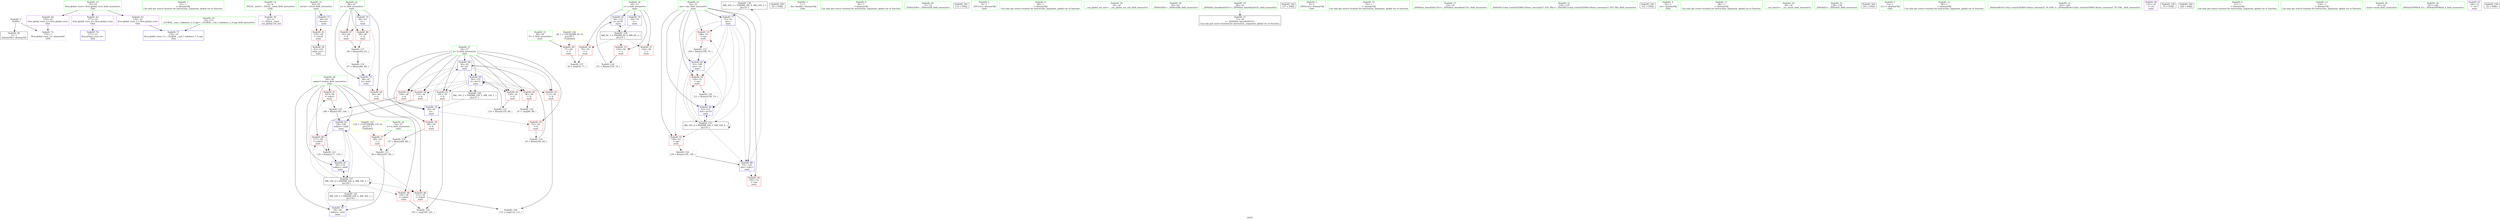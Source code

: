 digraph "SVFG" {
	label="SVFG";

	Node0x5637c1cef080 [shape=record,color=grey,label="{NodeID: 0\nNullPtr}"];
	Node0x5637c1cef080 -> Node0x5637c1d04ee0[style=solid];
	Node0x5637c1cef080 -> Node0x5637c1d07d90[style=solid];
	Node0x5637c1cef2e0 [shape=record,color=green,label="{NodeID: 7\n61\<--1\n\<--dummyObj\nCan only get source location for instruction, argument, global var or function.}"];
	Node0x5637c1d03bd0 [shape=record,color=green,label="{NodeID: 14\n4\<--6\n_ZStL8__ioinit\<--_ZStL8__ioinit_field_insensitive\nGlob }"];
	Node0x5637c1d03bd0 -> Node0x5637c1d051b0[style=solid];
	Node0x5637c1d04160 [shape=record,color=green,label="{NodeID: 21\n44\<--45\nretval\<--retval_field_insensitive\nmain\n}"];
	Node0x5637c1d04160 -> Node0x5637c1d05720[style=solid];
	Node0x5637c1d04160 -> Node0x5637c1d07e90[style=solid];
	Node0x5637c1d04710 [shape=record,color=green,label="{NodeID: 28\n58\<--59\nnokori\<--nokori_field_insensitive\nmain\n}"];
	Node0x5637c1d04710 -> Node0x5637c1d07850[style=solid];
	Node0x5637c1d04710 -> Node0x5637c1d07920[style=solid];
	Node0x5637c1d04710 -> Node0x5637c1d079f0[style=solid];
	Node0x5637c1d04710 -> Node0x5637c1d07ac0[style=solid];
	Node0x5637c1d04710 -> Node0x5637c1d08370[style=solid];
	Node0x5637c1d04710 -> Node0x5637c1d08510[style=solid];
	Node0x5637c1d04710 -> Node0x5637c1d086b0[style=solid];
	Node0x5637c1d0ab20 [shape=record,color=grey,label="{NodeID: 118\n67 = Binary(66, 68, )\n}"];
	Node0x5637c1d0ab20 -> Node0x5637c1d08030[style=solid];
	Node0x5637c1d04de0 [shape=record,color=green,label="{NodeID: 35\n16\<--173\n_GLOBAL__sub_I_tokoharu_2_0.cpp\<--_GLOBAL__sub_I_tokoharu_2_0.cpp_field_insensitive\n}"];
	Node0x5637c1d04de0 -> Node0x5637c1d07c90[style=solid];
	Node0x5637c1d0b5a0 [shape=record,color=grey,label="{NodeID: 125\n106 = Binary(105, 104, )\n}"];
	Node0x5637c1d0b5a0 -> Node0x5637c1d08510[style=solid];
	Node0x5637c1d05420 [shape=record,color=purple,label="{NodeID: 42\n177\<--14\nllvm.global_ctors_0\<--llvm.global_ctors\nGlob }"];
	Node0x5637c1d05420 -> Node0x5637c1d07b90[style=solid];
	Node0x5637c1d06a80 [shape=record,color=red,label="{NodeID: 49\n77\<--48\n\<--T\nmain\n}"];
	Node0x5637c1d06a80 -> Node0x5637c1d0b8a0[style=solid];
	Node0x5637c1d12670 [shape=record,color=black,label="{NodeID: 139\nMR_10V_2 = PHI(MR_10V_9, MR_10V_1, )\npts\{53 \}\n}"];
	Node0x5637c1d12670 -> Node0x5637c1d081d0[style=dashed];
	Node0x5637c1d07030 [shape=record,color=red,label="{NodeID: 56\n142\<--52\n\<--ans\nmain\n}"];
	Node0x5637c1d075e0 [shape=record,color=red,label="{NodeID: 63\n113\<--56\n\<--k\nmain\n}"];
	Node0x5637c1d075e0 -> Node0x5637c1d0ba20[style=solid];
	Node0x5637c1d07b90 [shape=record,color=blue,label="{NodeID: 70\n177\<--15\nllvm.global_ctors_0\<--\nGlob }"];
	Node0x5637c1d1ae60 [shape=record,color=black,label="{NodeID: 160\n81 = PHI()\n}"];
	Node0x5637c1d081d0 [shape=record,color=blue,label="{NodeID: 77\n52\<--61\nans\<--\nmain\n}"];
	Node0x5637c1d081d0 -> Node0x5637c1d06dc0[style=dashed];
	Node0x5637c1d081d0 -> Node0x5637c1d06e90[style=dashed];
	Node0x5637c1d081d0 -> Node0x5637c1d06f60[style=dashed];
	Node0x5637c1d081d0 -> Node0x5637c1d085e0[style=dashed];
	Node0x5637c1d081d0 -> Node0x5637c1d08780[style=dashed];
	Node0x5637c1d081d0 -> Node0x5637c1d08920[style=dashed];
	Node0x5637c1d081d0 -> Node0x5637c1d0fe70[style=dashed];
	Node0x5637c1d08780 [shape=record,color=blue,label="{NodeID: 84\n52\<--121\nans\<--inc10\nmain\n}"];
	Node0x5637c1d08780 -> Node0x5637c1d0fe70[style=dashed];
	Node0x5637c1cee190 [shape=record,color=green,label="{NodeID: 1\n7\<--1\n__dso_handle\<--dummyObj\nGlob }"];
	Node0x5637c1d03030 [shape=record,color=green,label="{NodeID: 8\n63\<--1\n\<--dummyObj\nCan only get source location for instruction, argument, global var or function.}"];
	Node0x5637c1d03c60 [shape=record,color=green,label="{NodeID: 15\n14\<--18\nllvm.global_ctors\<--llvm.global_ctors_field_insensitive\nGlob }"];
	Node0x5637c1d03c60 -> Node0x5637c1d05420[style=solid];
	Node0x5637c1d03c60 -> Node0x5637c1d05520[style=solid];
	Node0x5637c1d03c60 -> Node0x5637c1d05620[style=solid];
	Node0x5637c1d04230 [shape=record,color=green,label="{NodeID: 22\n46\<--47\nh\<--h_field_insensitive\nmain\n}"];
	Node0x5637c1d04230 -> Node0x5637c1d057f0[style=solid];
	Node0x5637c1d04230 -> Node0x5637c1d058c0[style=solid];
	Node0x5637c1d04230 -> Node0x5637c1d069b0[style=solid];
	Node0x5637c1d04230 -> Node0x5637c1d07f60[style=solid];
	Node0x5637c1d04230 -> Node0x5637c1d08030[style=solid];
	Node0x5637c1d047e0 [shape=record,color=green,label="{NodeID: 29\n71\<--72\n_ZNSirsERi\<--_ZNSirsERi_field_insensitive\n}"];
	Node0x5637c1d0aca0 [shape=record,color=grey,label="{NodeID: 119\n93 = Binary(92, 68, )\n}"];
	Node0x5637c1d0aca0 -> Node0x5637c1d08440[style=solid];
	Node0x5637c1d04ee0 [shape=record,color=black,label="{NodeID: 36\n2\<--3\ndummyVal\<--dummyVal\n}"];
	Node0x5637c1d0b720 [shape=record,color=grey,label="{NodeID: 126\n151 = Binary(150, 74, )\n}"];
	Node0x5637c1d0b720 -> Node0x5637c1d089f0[style=solid];
	Node0x5637c1d05520 [shape=record,color=purple,label="{NodeID: 43\n178\<--14\nllvm.global_ctors_1\<--llvm.global_ctors\nGlob }"];
	Node0x5637c1d05520 -> Node0x5637c1d07c90[style=solid];
	Node0x5637c1d06b50 [shape=record,color=red,label="{NodeID: 50\n76\<--50\n\<--z\nmain\n}"];
	Node0x5637c1d06b50 -> Node0x5637c1d0b8a0[style=solid];
	Node0x5637c1d12b70 [shape=record,color=black,label="{NodeID: 140\nMR_14V_2 = PHI(MR_14V_5, MR_14V_1, )\npts\{57 \}\n}"];
	Node0x5637c1d12b70 -> Node0x5637c1d082a0[style=dashed];
	Node0x5637c1d07100 [shape=record,color=red,label="{NodeID: 57\n89\<--54\n\<--n\nmain\n}"];
	Node0x5637c1d07100 -> Node0x5637c1d0a6e0[style=solid];
	Node0x5637c1d14410 [shape=record,color=yellow,style=double,label="{NodeID: 147\n12V_1 = ENCHI(MR_12V_0)\npts\{55 \}\nFun[main]}"];
	Node0x5637c1d14410 -> Node0x5637c1d07100[style=dashed];
	Node0x5637c1d076b0 [shape=record,color=red,label="{NodeID: 64\n116\<--56\n\<--k\nmain\n}"];
	Node0x5637c1d076b0 -> Node0x5637c1d0afa0[style=solid];
	Node0x5637c1d07c90 [shape=record,color=blue,label="{NodeID: 71\n178\<--16\nllvm.global_ctors_1\<--_GLOBAL__sub_I_tokoharu_2_0.cpp\nGlob }"];
	Node0x5637c1d1af60 [shape=record,color=black,label="{NodeID: 161\n133 = PHI()\n}"];
	Node0x5637c1d082a0 [shape=record,color=blue,label="{NodeID: 78\n56\<--84\nk\<--\nmain\n}"];
	Node0x5637c1d082a0 -> Node0x5637c1d071d0[style=dashed];
	Node0x5637c1d082a0 -> Node0x5637c1d072a0[style=dashed];
	Node0x5637c1d082a0 -> Node0x5637c1d08440[style=dashed];
	Node0x5637c1d08850 [shape=record,color=blue,label="{NodeID: 85\n56\<--125\nk\<--div12\nmain\n}"];
	Node0x5637c1d08850 -> Node0x5637c1d07370[style=dashed];
	Node0x5637c1d08850 -> Node0x5637c1d07440[style=dashed];
	Node0x5637c1d08850 -> Node0x5637c1d07510[style=dashed];
	Node0x5637c1d08850 -> Node0x5637c1d075e0[style=dashed];
	Node0x5637c1d08850 -> Node0x5637c1d076b0[style=dashed];
	Node0x5637c1d08850 -> Node0x5637c1d07780[style=dashed];
	Node0x5637c1d08850 -> Node0x5637c1d08850[style=dashed];
	Node0x5637c1d08850 -> Node0x5637c1d12b70[style=dashed];
	Node0x5637c1cef3d0 [shape=record,color=green,label="{NodeID: 2\n8\<--1\n_ZSt3cin\<--dummyObj\nGlob }"];
	Node0x5637c1d030c0 [shape=record,color=green,label="{NodeID: 9\n68\<--1\n\<--dummyObj\nCan only get source location for instruction, argument, global var or function.}"];
	Node0x5637c1d03cf0 [shape=record,color=green,label="{NodeID: 16\n19\<--20\n__cxx_global_var_init\<--__cxx_global_var_init_field_insensitive\n}"];
	Node0x5637c1d04300 [shape=record,color=green,label="{NodeID: 23\n48\<--49\nT\<--T_field_insensitive\nmain\n}"];
	Node0x5637c1d04300 -> Node0x5637c1d06a80[style=solid];
	Node0x5637c1d048e0 [shape=record,color=green,label="{NodeID: 30\n82\<--83\n_ZNSirsERx\<--_ZNSirsERx_field_insensitive\n}"];
	Node0x5637c1d0ae20 [shape=record,color=grey,label="{NodeID: 120\n121 = Binary(120, 74, )\n}"];
	Node0x5637c1d0ae20 -> Node0x5637c1d08780[style=solid];
	Node0x5637c1d04fe0 [shape=record,color=black,label="{NodeID: 37\n27\<--28\n\<--_ZNSt8ios_base4InitD1Ev\nCan only get source location for instruction, argument, global var or function.}"];
	Node0x5637c1d0b8a0 [shape=record,color=grey,label="{NodeID: 127\n78 = cmp(76, 77, )\n}"];
	Node0x5637c1d05620 [shape=record,color=purple,label="{NodeID: 44\n179\<--14\nllvm.global_ctors_2\<--llvm.global_ctors\nGlob }"];
	Node0x5637c1d05620 -> Node0x5637c1d07d90[style=solid];
	Node0x5637c1d06c20 [shape=record,color=red,label="{NodeID: 51\n136\<--50\n\<--z\nmain\n}"];
	Node0x5637c1d13070 [shape=record,color=black,label="{NodeID: 141\nMR_16V_2 = PHI(MR_16V_4, MR_16V_1, )\npts\{59 \}\n}"];
	Node0x5637c1d13070 -> Node0x5637c1d08370[style=dashed];
	Node0x5637c1d071d0 [shape=record,color=red,label="{NodeID: 58\n86\<--56\n\<--k\nmain\n}"];
	Node0x5637c1d071d0 -> Node0x5637c1d0a820[style=solid];
	Node0x5637c1d07780 [shape=record,color=red,label="{NodeID: 65\n124\<--56\n\<--k\nmain\n}"];
	Node0x5637c1d07780 -> Node0x5637c1d0b120[style=solid];
	Node0x5637c1d07d90 [shape=record,color=blue, style = dotted,label="{NodeID: 72\n179\<--3\nllvm.global_ctors_2\<--dummyVal\nGlob }"];
	Node0x5637c1d1b0c0 [shape=record,color=black,label="{NodeID: 162\n137 = PHI()\n}"];
	Node0x5637c1d08370 [shape=record,color=blue,label="{NodeID: 79\n58\<--90\nnokori\<--sub3\nmain\n}"];
	Node0x5637c1d08370 -> Node0x5637c1d11c70[style=dashed];
	Node0x5637c1d08920 [shape=record,color=blue,label="{NodeID: 86\n52\<--129\nans\<--sub13\nmain\n}"];
	Node0x5637c1d08920 -> Node0x5637c1d07030[style=dashed];
	Node0x5637c1d08920 -> Node0x5637c1d12670[style=dashed];
	Node0x5637c1cef4d0 [shape=record,color=green,label="{NodeID: 3\n9\<--1\n_ZSt4cout\<--dummyObj\nGlob }"];
	Node0x5637c1d03190 [shape=record,color=green,label="{NodeID: 10\n74\<--1\n\<--dummyObj\nCan only get source location for instruction, argument, global var or function.}"];
	Node0x5637c1d03dc0 [shape=record,color=green,label="{NodeID: 17\n23\<--24\n_ZNSt8ios_base4InitC1Ev\<--_ZNSt8ios_base4InitC1Ev_field_insensitive\n}"];
	Node0x5637c1d043d0 [shape=record,color=green,label="{NodeID: 24\n50\<--51\nz\<--z_field_insensitive\nmain\n}"];
	Node0x5637c1d043d0 -> Node0x5637c1d06b50[style=solid];
	Node0x5637c1d043d0 -> Node0x5637c1d06c20[style=solid];
	Node0x5637c1d043d0 -> Node0x5637c1d06cf0[style=solid];
	Node0x5637c1d043d0 -> Node0x5637c1d08100[style=solid];
	Node0x5637c1d043d0 -> Node0x5637c1d089f0[style=solid];
	Node0x5637c1d049e0 [shape=record,color=green,label="{NodeID: 31\n134\<--135\n_ZStlsISt11char_traitsIcEERSt13basic_ostreamIcT_ES5_PKc\<--_ZStlsISt11char_traitsIcEERSt13basic_ostreamIcT_ES5_PKc_field_insensitive\n}"];
	Node0x5637c1d0afa0 [shape=record,color=grey,label="{NodeID: 121\n118 = Binary(117, 116, )\n}"];
	Node0x5637c1d0afa0 -> Node0x5637c1d086b0[style=solid];
	Node0x5637c1d050e0 [shape=record,color=black,label="{NodeID: 38\n43\<--154\nmain_ret\<--\nmain\n}"];
	Node0x5637c1d0ba20 [shape=record,color=grey,label="{NodeID: 128\n114 = cmp(112, 113, )\n}"];
	Node0x5637c1d05720 [shape=record,color=red,label="{NodeID: 45\n154\<--44\n\<--retval\nmain\n}"];
	Node0x5637c1d05720 -> Node0x5637c1d050e0[style=solid];
	Node0x5637c1d06cf0 [shape=record,color=red,label="{NodeID: 52\n150\<--50\n\<--z\nmain\n}"];
	Node0x5637c1d06cf0 -> Node0x5637c1d0b720[style=solid];
	Node0x5637c1d072a0 [shape=record,color=red,label="{NodeID: 59\n92\<--56\n\<--k\nmain\n}"];
	Node0x5637c1d072a0 -> Node0x5637c1d0aca0[style=solid];
	Node0x5637c1d07850 [shape=record,color=red,label="{NodeID: 66\n100\<--58\n\<--nokori\nmain\n}"];
	Node0x5637c1d07850 -> Node0x5637c1d0bd20[style=solid];
	Node0x5637c1d07e90 [shape=record,color=blue,label="{NodeID: 73\n44\<--61\nretval\<--\nmain\n}"];
	Node0x5637c1d07e90 -> Node0x5637c1d05720[style=dashed];
	Node0x5637c1d1b1c0 [shape=record,color=black,label="{NodeID: 163\n141 = PHI()\n}"];
	Node0x5637c1d08440 [shape=record,color=blue,label="{NodeID: 80\n56\<--93\nk\<--div\nmain\n}"];
	Node0x5637c1d08440 -> Node0x5637c1d07370[style=dashed];
	Node0x5637c1d08440 -> Node0x5637c1d07440[style=dashed];
	Node0x5637c1d08440 -> Node0x5637c1d07510[style=dashed];
	Node0x5637c1d08440 -> Node0x5637c1d075e0[style=dashed];
	Node0x5637c1d08440 -> Node0x5637c1d076b0[style=dashed];
	Node0x5637c1d08440 -> Node0x5637c1d07780[style=dashed];
	Node0x5637c1d08440 -> Node0x5637c1d08850[style=dashed];
	Node0x5637c1d08440 -> Node0x5637c1d12b70[style=dashed];
	Node0x5637c1d089f0 [shape=record,color=blue,label="{NodeID: 87\n50\<--151\nz\<--inc19\nmain\n}"];
	Node0x5637c1d089f0 -> Node0x5637c1d12170[style=dashed];
	Node0x5637c1cef760 [shape=record,color=green,label="{NodeID: 4\n10\<--1\n.str\<--dummyObj\nGlob }"];
	Node0x5637c1d03a20 [shape=record,color=green,label="{NodeID: 11\n88\<--1\n\<--dummyObj\nCan only get source location for instruction, argument, global var or function.}"];
	Node0x5637c1d03e90 [shape=record,color=green,label="{NodeID: 18\n29\<--30\n__cxa_atexit\<--__cxa_atexit_field_insensitive\n}"];
	Node0x5637c1d044a0 [shape=record,color=green,label="{NodeID: 25\n52\<--53\nans\<--ans_field_insensitive\nmain\n}"];
	Node0x5637c1d044a0 -> Node0x5637c1d06dc0[style=solid];
	Node0x5637c1d044a0 -> Node0x5637c1d06e90[style=solid];
	Node0x5637c1d044a0 -> Node0x5637c1d06f60[style=solid];
	Node0x5637c1d044a0 -> Node0x5637c1d07030[style=solid];
	Node0x5637c1d044a0 -> Node0x5637c1d081d0[style=solid];
	Node0x5637c1d044a0 -> Node0x5637c1d085e0[style=solid];
	Node0x5637c1d044a0 -> Node0x5637c1d08780[style=solid];
	Node0x5637c1d044a0 -> Node0x5637c1d08920[style=solid];
	Node0x5637c1d0a6e0 [shape=record,color=grey,label="{NodeID: 115\n90 = Binary(87, 89, )\n}"];
	Node0x5637c1d0a6e0 -> Node0x5637c1d08370[style=solid];
	Node0x5637c1d04ae0 [shape=record,color=green,label="{NodeID: 32\n138\<--139\n_ZNSolsEi\<--_ZNSolsEi_field_insensitive\n}"];
	Node0x5637c1d0b120 [shape=record,color=grey,label="{NodeID: 122\n125 = Binary(124, 88, )\n}"];
	Node0x5637c1d0b120 -> Node0x5637c1d08850[style=solid];
	Node0x5637c1d051b0 [shape=record,color=purple,label="{NodeID: 39\n25\<--4\n\<--_ZStL8__ioinit\n__cxx_global_var_init\n}"];
	Node0x5637c1d0bba0 [shape=record,color=grey,label="{NodeID: 129\n97 = cmp(96, 98, )\n}"];
	Node0x5637c1d057f0 [shape=record,color=red,label="{NodeID: 46\n64\<--46\n\<--h\nmain\n}"];
	Node0x5637c1d057f0 -> Node0x5637c1d0a9a0[style=solid];
	Node0x5637c1d06dc0 [shape=record,color=red,label="{NodeID: 53\n108\<--52\n\<--ans\nmain\n}"];
	Node0x5637c1d06dc0 -> Node0x5637c1d0b2a0[style=solid];
	Node0x5637c1d07370 [shape=record,color=red,label="{NodeID: 60\n96\<--56\n\<--k\nmain\n}"];
	Node0x5637c1d07370 -> Node0x5637c1d0bba0[style=solid];
	Node0x5637c1d07920 [shape=record,color=red,label="{NodeID: 67\n105\<--58\n\<--nokori\nmain\n}"];
	Node0x5637c1d07920 -> Node0x5637c1d0b5a0[style=solid];
	Node0x5637c1d07f60 [shape=record,color=blue,label="{NodeID: 74\n46\<--63\nh\<--\nmain\n}"];
	Node0x5637c1d07f60 -> Node0x5637c1d057f0[style=dashed];
	Node0x5637c1d07f60 -> Node0x5637c1d058c0[style=dashed];
	Node0x5637c1d07f60 -> Node0x5637c1d08030[style=dashed];
	Node0x5637c1d1bcb0 [shape=record,color=black,label="{NodeID: 164\n143 = PHI()\n}"];
	Node0x5637c1d08510 [shape=record,color=blue,label="{NodeID: 81\n58\<--106\nnokori\<--sub6\nmain\n}"];
	Node0x5637c1d08510 -> Node0x5637c1d079f0[style=dashed];
	Node0x5637c1d08510 -> Node0x5637c1d07ac0[style=dashed];
	Node0x5637c1d08510 -> Node0x5637c1d086b0[style=dashed];
	Node0x5637c1d08510 -> Node0x5637c1d11c70[style=dashed];
	Node0x5637c1cefa60 [shape=record,color=green,label="{NodeID: 5\n12\<--1\n.str.1\<--dummyObj\nGlob }"];
	Node0x5637c1d03ab0 [shape=record,color=green,label="{NodeID: 12\n98\<--1\n\<--dummyObj\nCan only get source location for instruction, argument, global var or function.}"];
	Node0x5637c1d03f60 [shape=record,color=green,label="{NodeID: 19\n28\<--34\n_ZNSt8ios_base4InitD1Ev\<--_ZNSt8ios_base4InitD1Ev_field_insensitive\n}"];
	Node0x5637c1d03f60 -> Node0x5637c1d04fe0[style=solid];
	Node0x5637c1d04570 [shape=record,color=green,label="{NodeID: 26\n54\<--55\nn\<--n_field_insensitive\nmain\n}"];
	Node0x5637c1d04570 -> Node0x5637c1d07100[style=solid];
	Node0x5637c1d0a820 [shape=record,color=grey,label="{NodeID: 116\n87 = Binary(86, 88, )\n}"];
	Node0x5637c1d0a820 -> Node0x5637c1d0a6e0[style=solid];
	Node0x5637c1d04be0 [shape=record,color=green,label="{NodeID: 33\n145\<--146\n_ZSt4endlIcSt11char_traitsIcEERSt13basic_ostreamIT_T0_ES6_\<--_ZSt4endlIcSt11char_traitsIcEERSt13basic_ostreamIT_T0_ES6__field_insensitive\n}"];
	Node0x5637c1d0b2a0 [shape=record,color=grey,label="{NodeID: 123\n109 = Binary(108, 74, )\n}"];
	Node0x5637c1d0b2a0 -> Node0x5637c1d085e0[style=solid];
	Node0x5637c1d05280 [shape=record,color=purple,label="{NodeID: 40\n132\<--10\n\<--.str\nmain\n}"];
	Node0x5637c1d0bd20 [shape=record,color=grey,label="{NodeID: 130\n102 = cmp(100, 101, )\n}"];
	Node0x5637c1d058c0 [shape=record,color=red,label="{NodeID: 47\n65\<--46\n\<--h\nmain\n}"];
	Node0x5637c1d058c0 -> Node0x5637c1d0a9a0[style=solid];
	Node0x5637c1d11c70 [shape=record,color=black,label="{NodeID: 137\nMR_16V_4 = PHI(MR_16V_8, MR_16V_3, )\npts\{59 \}\n}"];
	Node0x5637c1d11c70 -> Node0x5637c1d07850[style=dashed];
	Node0x5637c1d11c70 -> Node0x5637c1d07920[style=dashed];
	Node0x5637c1d11c70 -> Node0x5637c1d079f0[style=dashed];
	Node0x5637c1d11c70 -> Node0x5637c1d07ac0[style=dashed];
	Node0x5637c1d11c70 -> Node0x5637c1d08510[style=dashed];
	Node0x5637c1d11c70 -> Node0x5637c1d086b0[style=dashed];
	Node0x5637c1d11c70 -> Node0x5637c1d11c70[style=dashed];
	Node0x5637c1d11c70 -> Node0x5637c1d13070[style=dashed];
	Node0x5637c1d06e90 [shape=record,color=red,label="{NodeID: 54\n120\<--52\n\<--ans\nmain\n}"];
	Node0x5637c1d06e90 -> Node0x5637c1d0ae20[style=solid];
	Node0x5637c1d14170 [shape=record,color=yellow,style=double,label="{NodeID: 144\n6V_1 = ENCHI(MR_6V_0)\npts\{49 \}\nFun[main]}"];
	Node0x5637c1d14170 -> Node0x5637c1d06a80[style=dashed];
	Node0x5637c1d07440 [shape=record,color=red,label="{NodeID: 61\n101\<--56\n\<--k\nmain\n}"];
	Node0x5637c1d07440 -> Node0x5637c1d0bd20[style=solid];
	Node0x5637c1d079f0 [shape=record,color=red,label="{NodeID: 68\n112\<--58\n\<--nokori\nmain\n}"];
	Node0x5637c1d079f0 -> Node0x5637c1d0ba20[style=solid];
	Node0x5637c1b59680 [shape=record,color=black,label="{NodeID: 158\n70 = PHI()\n}"];
	Node0x5637c1d08030 [shape=record,color=blue,label="{NodeID: 75\n46\<--67\nh\<--mul1\nmain\n}"];
	Node0x5637c1d08030 -> Node0x5637c1d069b0[style=dashed];
	Node0x5637c1d1bdb0 [shape=record,color=black,label="{NodeID: 165\n144 = PHI()\n}"];
	Node0x5637c1d085e0 [shape=record,color=blue,label="{NodeID: 82\n52\<--109\nans\<--inc\nmain\n}"];
	Node0x5637c1d085e0 -> Node0x5637c1d06e90[style=dashed];
	Node0x5637c1d085e0 -> Node0x5637c1d08780[style=dashed];
	Node0x5637c1d085e0 -> Node0x5637c1d0fe70[style=dashed];
	Node0x5637c1cef250 [shape=record,color=green,label="{NodeID: 6\n15\<--1\n\<--dummyObj\nCan only get source location for instruction, argument, global var or function.}"];
	Node0x5637c1d03b40 [shape=record,color=green,label="{NodeID: 13\n130\<--1\n\<--dummyObj\nCan only get source location for instruction, argument, global var or function.}"];
	Node0x5637c1d04060 [shape=record,color=green,label="{NodeID: 20\n41\<--42\nmain\<--main_field_insensitive\n}"];
	Node0x5637c1d04640 [shape=record,color=green,label="{NodeID: 27\n56\<--57\nk\<--k_field_insensitive\nmain\n}"];
	Node0x5637c1d04640 -> Node0x5637c1d071d0[style=solid];
	Node0x5637c1d04640 -> Node0x5637c1d072a0[style=solid];
	Node0x5637c1d04640 -> Node0x5637c1d07370[style=solid];
	Node0x5637c1d04640 -> Node0x5637c1d07440[style=solid];
	Node0x5637c1d04640 -> Node0x5637c1d07510[style=solid];
	Node0x5637c1d04640 -> Node0x5637c1d075e0[style=solid];
	Node0x5637c1d04640 -> Node0x5637c1d076b0[style=solid];
	Node0x5637c1d04640 -> Node0x5637c1d07780[style=solid];
	Node0x5637c1d04640 -> Node0x5637c1d082a0[style=solid];
	Node0x5637c1d04640 -> Node0x5637c1d08440[style=solid];
	Node0x5637c1d04640 -> Node0x5637c1d08850[style=solid];
	Node0x5637c1d0a9a0 [shape=record,color=grey,label="{NodeID: 117\n66 = Binary(64, 65, )\n}"];
	Node0x5637c1d0a9a0 -> Node0x5637c1d0ab20[style=solid];
	Node0x5637c1d04ce0 [shape=record,color=green,label="{NodeID: 34\n147\<--148\n_ZNSolsEPFRSoS_E\<--_ZNSolsEPFRSoS_E_field_insensitive\n}"];
	Node0x5637c1d0b420 [shape=record,color=grey,label="{NodeID: 124\n129 = Binary(130, 128, )\n}"];
	Node0x5637c1d0b420 -> Node0x5637c1d08920[style=solid];
	Node0x5637c1d05350 [shape=record,color=purple,label="{NodeID: 41\n140\<--12\n\<--.str.1\nmain\n}"];
	Node0x5637c1d0fe70 [shape=record,color=black,label="{NodeID: 131\nMR_10V_8 = PHI(MR_10V_7, MR_10V_6, )\npts\{53 \}\n}"];
	Node0x5637c1d0fe70 -> Node0x5637c1d06dc0[style=dashed];
	Node0x5637c1d0fe70 -> Node0x5637c1d06e90[style=dashed];
	Node0x5637c1d0fe70 -> Node0x5637c1d06f60[style=dashed];
	Node0x5637c1d0fe70 -> Node0x5637c1d085e0[style=dashed];
	Node0x5637c1d0fe70 -> Node0x5637c1d08780[style=dashed];
	Node0x5637c1d0fe70 -> Node0x5637c1d08920[style=dashed];
	Node0x5637c1d0fe70 -> Node0x5637c1d0fe70[style=dashed];
	Node0x5637c1d069b0 [shape=record,color=red,label="{NodeID: 48\n84\<--46\n\<--h\nmain\n}"];
	Node0x5637c1d069b0 -> Node0x5637c1d082a0[style=solid];
	Node0x5637c1d12170 [shape=record,color=black,label="{NodeID: 138\nMR_8V_3 = PHI(MR_8V_4, MR_8V_2, )\npts\{51 \}\n}"];
	Node0x5637c1d12170 -> Node0x5637c1d06b50[style=dashed];
	Node0x5637c1d12170 -> Node0x5637c1d06c20[style=dashed];
	Node0x5637c1d12170 -> Node0x5637c1d06cf0[style=dashed];
	Node0x5637c1d12170 -> Node0x5637c1d089f0[style=dashed];
	Node0x5637c1d06f60 [shape=record,color=red,label="{NodeID: 55\n128\<--52\n\<--ans\nmain\n}"];
	Node0x5637c1d06f60 -> Node0x5637c1d0b420[style=solid];
	Node0x5637c1d07510 [shape=record,color=red,label="{NodeID: 62\n104\<--56\n\<--k\nmain\n}"];
	Node0x5637c1d07510 -> Node0x5637c1d0b5a0[style=solid];
	Node0x5637c1d07ac0 [shape=record,color=red,label="{NodeID: 69\n117\<--58\n\<--nokori\nmain\n}"];
	Node0x5637c1d07ac0 -> Node0x5637c1d0afa0[style=solid];
	Node0x5637c1d1ad60 [shape=record,color=black,label="{NodeID: 159\n26 = PHI()\n}"];
	Node0x5637c1d08100 [shape=record,color=blue,label="{NodeID: 76\n50\<--74\nz\<--\nmain\n}"];
	Node0x5637c1d08100 -> Node0x5637c1d12170[style=dashed];
	Node0x5637c1d086b0 [shape=record,color=blue,label="{NodeID: 83\n58\<--118\nnokori\<--sub9\nmain\n}"];
	Node0x5637c1d086b0 -> Node0x5637c1d11c70[style=dashed];
}
